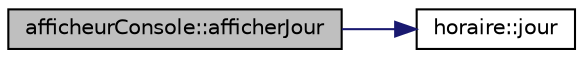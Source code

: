 digraph "afficheurConsole::afficherJour"
{
  edge [fontname="Helvetica",fontsize="10",labelfontname="Helvetica",labelfontsize="10"];
  node [fontname="Helvetica",fontsize="10",shape=record];
  rankdir="LR";
  Node65 [label="afficheurConsole::afficherJour",height=0.2,width=0.4,color="black", fillcolor="grey75", style="filled", fontcolor="black"];
  Node65 -> Node66 [color="midnightblue",fontsize="10",style="solid"];
  Node66 [label="horaire::jour",height=0.2,width=0.4,color="black", fillcolor="white", style="filled",URL="$classhoraire.html#a974c25bda0b56a5abcfa64de32a6ccf0",tooltip="Renvoie le numero du jour. "];
}
